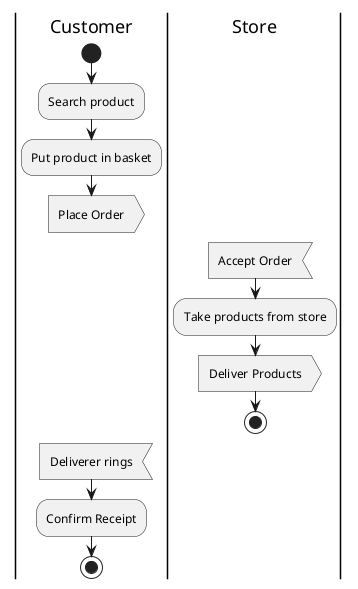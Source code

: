 @startuml
|Customer|
start
:Search product;
:Put product in basket;
:Place Order>
detach
|Store|
:Accept Order<
:Take products from store;
:Deliver Products>
stop
|Customer|
:Deliverer rings<
:Confirm Receipt;
stop
@enduml
